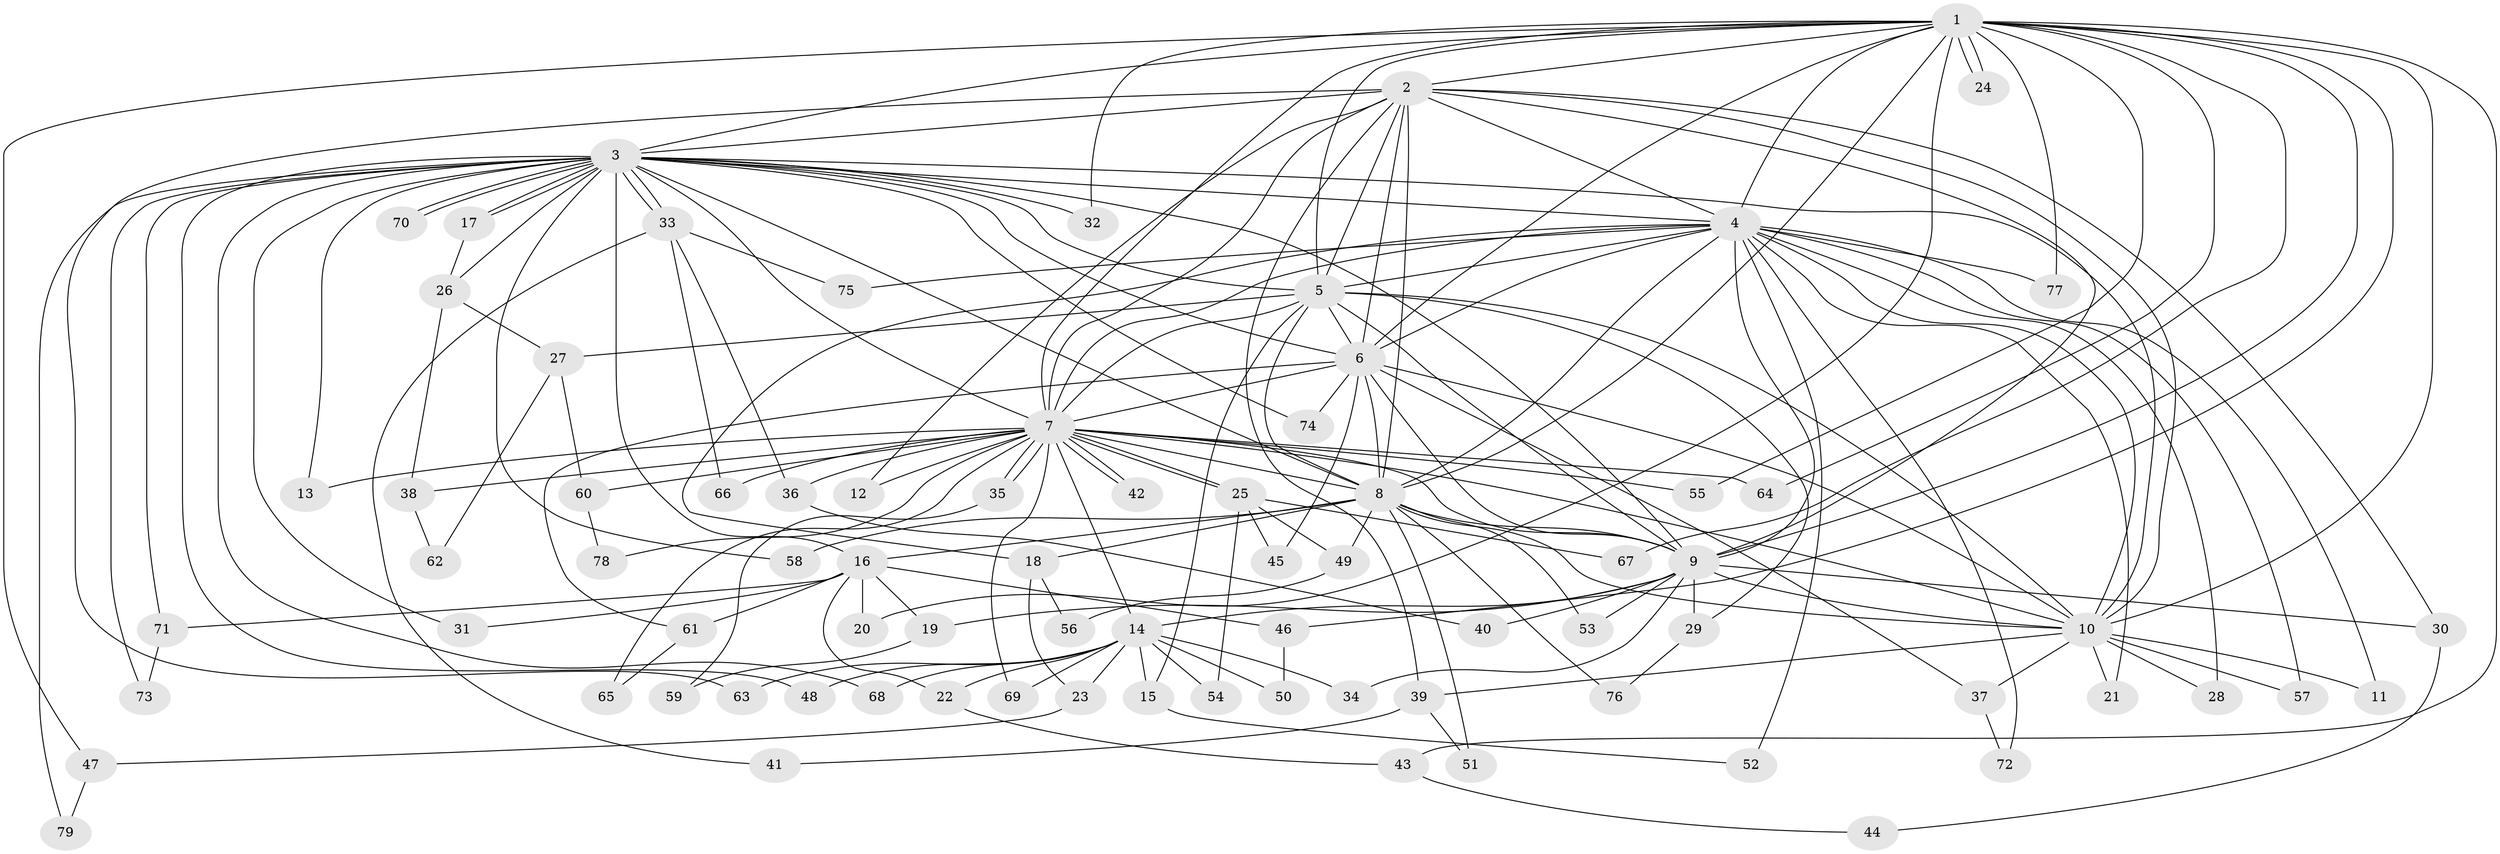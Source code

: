 // Generated by graph-tools (version 1.1) at 2025/01/03/09/25 03:01:17]
// undirected, 79 vertices, 183 edges
graph export_dot {
graph [start="1"]
  node [color=gray90,style=filled];
  1;
  2;
  3;
  4;
  5;
  6;
  7;
  8;
  9;
  10;
  11;
  12;
  13;
  14;
  15;
  16;
  17;
  18;
  19;
  20;
  21;
  22;
  23;
  24;
  25;
  26;
  27;
  28;
  29;
  30;
  31;
  32;
  33;
  34;
  35;
  36;
  37;
  38;
  39;
  40;
  41;
  42;
  43;
  44;
  45;
  46;
  47;
  48;
  49;
  50;
  51;
  52;
  53;
  54;
  55;
  56;
  57;
  58;
  59;
  60;
  61;
  62;
  63;
  64;
  65;
  66;
  67;
  68;
  69;
  70;
  71;
  72;
  73;
  74;
  75;
  76;
  77;
  78;
  79;
  1 -- 2;
  1 -- 3;
  1 -- 4;
  1 -- 5;
  1 -- 6;
  1 -- 7;
  1 -- 8;
  1 -- 9;
  1 -- 10;
  1 -- 20;
  1 -- 24;
  1 -- 24;
  1 -- 32;
  1 -- 43;
  1 -- 46;
  1 -- 47;
  1 -- 55;
  1 -- 64;
  1 -- 67;
  1 -- 77;
  2 -- 3;
  2 -- 4;
  2 -- 5;
  2 -- 6;
  2 -- 7;
  2 -- 8;
  2 -- 9;
  2 -- 10;
  2 -- 12;
  2 -- 30;
  2 -- 39;
  2 -- 63;
  3 -- 4;
  3 -- 5;
  3 -- 6;
  3 -- 7;
  3 -- 8;
  3 -- 9;
  3 -- 10;
  3 -- 13;
  3 -- 16;
  3 -- 17;
  3 -- 17;
  3 -- 26;
  3 -- 31;
  3 -- 32;
  3 -- 33;
  3 -- 33;
  3 -- 48;
  3 -- 58;
  3 -- 68;
  3 -- 70;
  3 -- 70;
  3 -- 71;
  3 -- 73;
  3 -- 74;
  3 -- 79;
  4 -- 5;
  4 -- 6;
  4 -- 7;
  4 -- 8;
  4 -- 9;
  4 -- 10;
  4 -- 11;
  4 -- 18;
  4 -- 21;
  4 -- 28;
  4 -- 52;
  4 -- 57;
  4 -- 72;
  4 -- 75;
  4 -- 77;
  5 -- 6;
  5 -- 7;
  5 -- 8;
  5 -- 9;
  5 -- 10;
  5 -- 15;
  5 -- 27;
  5 -- 29;
  6 -- 7;
  6 -- 8;
  6 -- 9;
  6 -- 10;
  6 -- 37;
  6 -- 45;
  6 -- 61;
  6 -- 74;
  7 -- 8;
  7 -- 9;
  7 -- 10;
  7 -- 12;
  7 -- 13;
  7 -- 14;
  7 -- 25;
  7 -- 25;
  7 -- 35;
  7 -- 35;
  7 -- 36;
  7 -- 38;
  7 -- 42;
  7 -- 42;
  7 -- 55;
  7 -- 60;
  7 -- 64;
  7 -- 65;
  7 -- 66;
  7 -- 69;
  7 -- 78;
  8 -- 9;
  8 -- 10;
  8 -- 16;
  8 -- 18;
  8 -- 49;
  8 -- 51;
  8 -- 53;
  8 -- 58;
  8 -- 76;
  9 -- 10;
  9 -- 14;
  9 -- 19;
  9 -- 29;
  9 -- 30;
  9 -- 34;
  9 -- 40;
  9 -- 53;
  10 -- 11;
  10 -- 21;
  10 -- 28;
  10 -- 37;
  10 -- 39;
  10 -- 57;
  14 -- 15;
  14 -- 22;
  14 -- 23;
  14 -- 34;
  14 -- 48;
  14 -- 50;
  14 -- 54;
  14 -- 63;
  14 -- 68;
  14 -- 69;
  15 -- 52;
  16 -- 19;
  16 -- 20;
  16 -- 22;
  16 -- 31;
  16 -- 46;
  16 -- 61;
  16 -- 71;
  17 -- 26;
  18 -- 23;
  18 -- 56;
  19 -- 59;
  22 -- 43;
  23 -- 47;
  25 -- 45;
  25 -- 49;
  25 -- 54;
  25 -- 67;
  26 -- 27;
  26 -- 38;
  27 -- 60;
  27 -- 62;
  29 -- 76;
  30 -- 44;
  33 -- 36;
  33 -- 41;
  33 -- 66;
  33 -- 75;
  35 -- 59;
  36 -- 40;
  37 -- 72;
  38 -- 62;
  39 -- 41;
  39 -- 51;
  43 -- 44;
  46 -- 50;
  47 -- 79;
  49 -- 56;
  60 -- 78;
  61 -- 65;
  71 -- 73;
}
